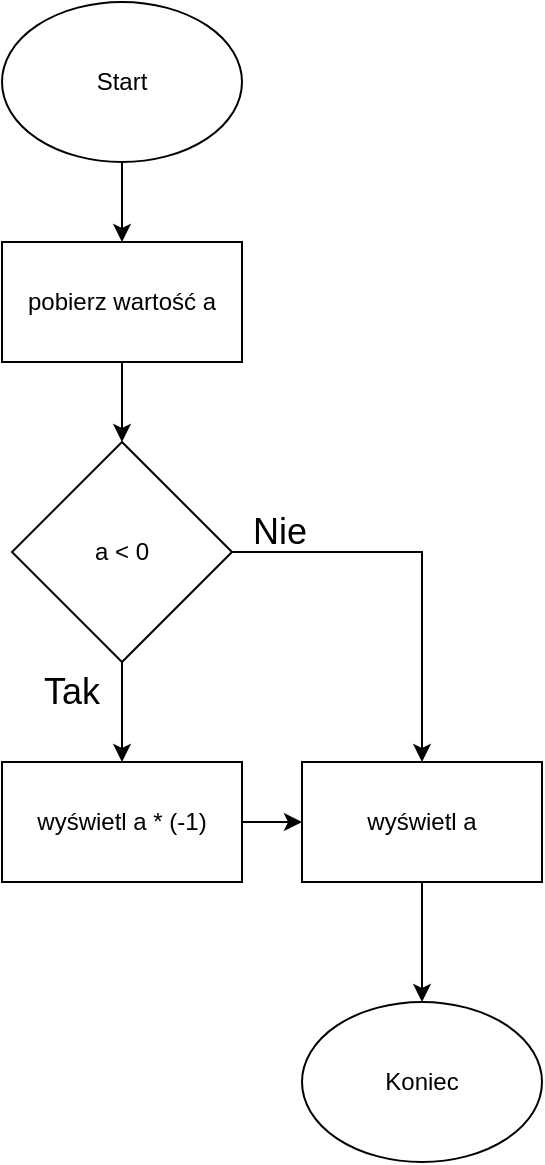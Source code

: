 <mxfile version="20.8.20" type="github">
  <diagram id="C5RBs43oDa-KdzZeNtuy" name="Page-1">
    <mxGraphModel dx="1434" dy="800" grid="1" gridSize="10" guides="1" tooltips="1" connect="1" arrows="1" fold="1" page="1" pageScale="1" pageWidth="827" pageHeight="1169" background="#FFFFFF" math="0" shadow="0">
      <root>
        <mxCell id="WIyWlLk6GJQsqaUBKTNV-0" />
        <mxCell id="WIyWlLk6GJQsqaUBKTNV-1" parent="WIyWlLk6GJQsqaUBKTNV-0" />
        <mxCell id="muE7NP1ZYRdCTuJR_rfA-10" style="edgeStyle=orthogonalEdgeStyle;rounded=0;orthogonalLoop=1;jettySize=auto;html=1;entryX=0.5;entryY=0;entryDx=0;entryDy=0;" edge="1" parent="WIyWlLk6GJQsqaUBKTNV-1" source="muE7NP1ZYRdCTuJR_rfA-0" target="muE7NP1ZYRdCTuJR_rfA-1">
          <mxGeometry relative="1" as="geometry" />
        </mxCell>
        <mxCell id="muE7NP1ZYRdCTuJR_rfA-0" value="Start" style="ellipse;whiteSpace=wrap;html=1;" vertex="1" parent="WIyWlLk6GJQsqaUBKTNV-1">
          <mxGeometry x="360" y="80" width="120" height="80" as="geometry" />
        </mxCell>
        <mxCell id="muE7NP1ZYRdCTuJR_rfA-9" style="edgeStyle=orthogonalEdgeStyle;rounded=0;orthogonalLoop=1;jettySize=auto;html=1;" edge="1" parent="WIyWlLk6GJQsqaUBKTNV-1" source="muE7NP1ZYRdCTuJR_rfA-1" target="muE7NP1ZYRdCTuJR_rfA-3">
          <mxGeometry relative="1" as="geometry" />
        </mxCell>
        <mxCell id="muE7NP1ZYRdCTuJR_rfA-1" value="pobierz wartość a" style="rounded=0;whiteSpace=wrap;html=1;" vertex="1" parent="WIyWlLk6GJQsqaUBKTNV-1">
          <mxGeometry x="360" y="200" width="120" height="60" as="geometry" />
        </mxCell>
        <mxCell id="muE7NP1ZYRdCTuJR_rfA-7" style="edgeStyle=orthogonalEdgeStyle;rounded=0;orthogonalLoop=1;jettySize=auto;html=1;entryX=0.5;entryY=0;entryDx=0;entryDy=0;" edge="1" parent="WIyWlLk6GJQsqaUBKTNV-1" source="muE7NP1ZYRdCTuJR_rfA-3" target="muE7NP1ZYRdCTuJR_rfA-4">
          <mxGeometry relative="1" as="geometry" />
        </mxCell>
        <mxCell id="muE7NP1ZYRdCTuJR_rfA-8" style="edgeStyle=orthogonalEdgeStyle;rounded=0;orthogonalLoop=1;jettySize=auto;html=1;exitX=1;exitY=0.5;exitDx=0;exitDy=0;entryX=0.5;entryY=0;entryDx=0;entryDy=0;" edge="1" parent="WIyWlLk6GJQsqaUBKTNV-1" source="muE7NP1ZYRdCTuJR_rfA-3" target="muE7NP1ZYRdCTuJR_rfA-5">
          <mxGeometry relative="1" as="geometry" />
        </mxCell>
        <mxCell id="muE7NP1ZYRdCTuJR_rfA-3" value="a &amp;lt; 0" style="rhombus;whiteSpace=wrap;html=1;" vertex="1" parent="WIyWlLk6GJQsqaUBKTNV-1">
          <mxGeometry x="365" y="300" width="110" height="110" as="geometry" />
        </mxCell>
        <mxCell id="muE7NP1ZYRdCTuJR_rfA-19" style="edgeStyle=orthogonalEdgeStyle;rounded=0;orthogonalLoop=1;jettySize=auto;html=1;entryX=0;entryY=0.5;entryDx=0;entryDy=0;fontSize=18;" edge="1" parent="WIyWlLk6GJQsqaUBKTNV-1" source="muE7NP1ZYRdCTuJR_rfA-4" target="muE7NP1ZYRdCTuJR_rfA-5">
          <mxGeometry relative="1" as="geometry" />
        </mxCell>
        <mxCell id="muE7NP1ZYRdCTuJR_rfA-4" value="wyświetl a * (-1)" style="rounded=0;whiteSpace=wrap;html=1;" vertex="1" parent="WIyWlLk6GJQsqaUBKTNV-1">
          <mxGeometry x="360" y="460" width="120" height="60" as="geometry" />
        </mxCell>
        <mxCell id="muE7NP1ZYRdCTuJR_rfA-5" value="wyświetl a" style="rounded=0;whiteSpace=wrap;html=1;" vertex="1" parent="WIyWlLk6GJQsqaUBKTNV-1">
          <mxGeometry x="510" y="460" width="120" height="60" as="geometry" />
        </mxCell>
        <mxCell id="muE7NP1ZYRdCTuJR_rfA-6" value="Koniec" style="ellipse;whiteSpace=wrap;html=1;" vertex="1" parent="WIyWlLk6GJQsqaUBKTNV-1">
          <mxGeometry x="510" y="580" width="120" height="80" as="geometry" />
        </mxCell>
        <mxCell id="muE7NP1ZYRdCTuJR_rfA-15" value="" style="endArrow=classic;html=1;rounded=0;entryX=0.5;entryY=0;entryDx=0;entryDy=0;exitX=0.5;exitY=1;exitDx=0;exitDy=0;" edge="1" parent="WIyWlLk6GJQsqaUBKTNV-1" source="muE7NP1ZYRdCTuJR_rfA-5" target="muE7NP1ZYRdCTuJR_rfA-6">
          <mxGeometry width="50" height="50" relative="1" as="geometry">
            <mxPoint x="420" y="440" as="sourcePoint" />
            <mxPoint x="440" y="390" as="targetPoint" />
          </mxGeometry>
        </mxCell>
        <mxCell id="muE7NP1ZYRdCTuJR_rfA-16" value="Tak" style="text;html=1;strokeColor=none;fillColor=none;align=center;verticalAlign=middle;whiteSpace=wrap;rounded=0;fontSize=18;" vertex="1" parent="WIyWlLk6GJQsqaUBKTNV-1">
          <mxGeometry x="365" y="410" width="60" height="30" as="geometry" />
        </mxCell>
        <mxCell id="muE7NP1ZYRdCTuJR_rfA-17" value="Nie" style="text;html=1;strokeColor=none;fillColor=none;align=center;verticalAlign=middle;whiteSpace=wrap;rounded=0;fontSize=18;" vertex="1" parent="WIyWlLk6GJQsqaUBKTNV-1">
          <mxGeometry x="469" y="330" width="60" height="30" as="geometry" />
        </mxCell>
      </root>
    </mxGraphModel>
  </diagram>
</mxfile>
